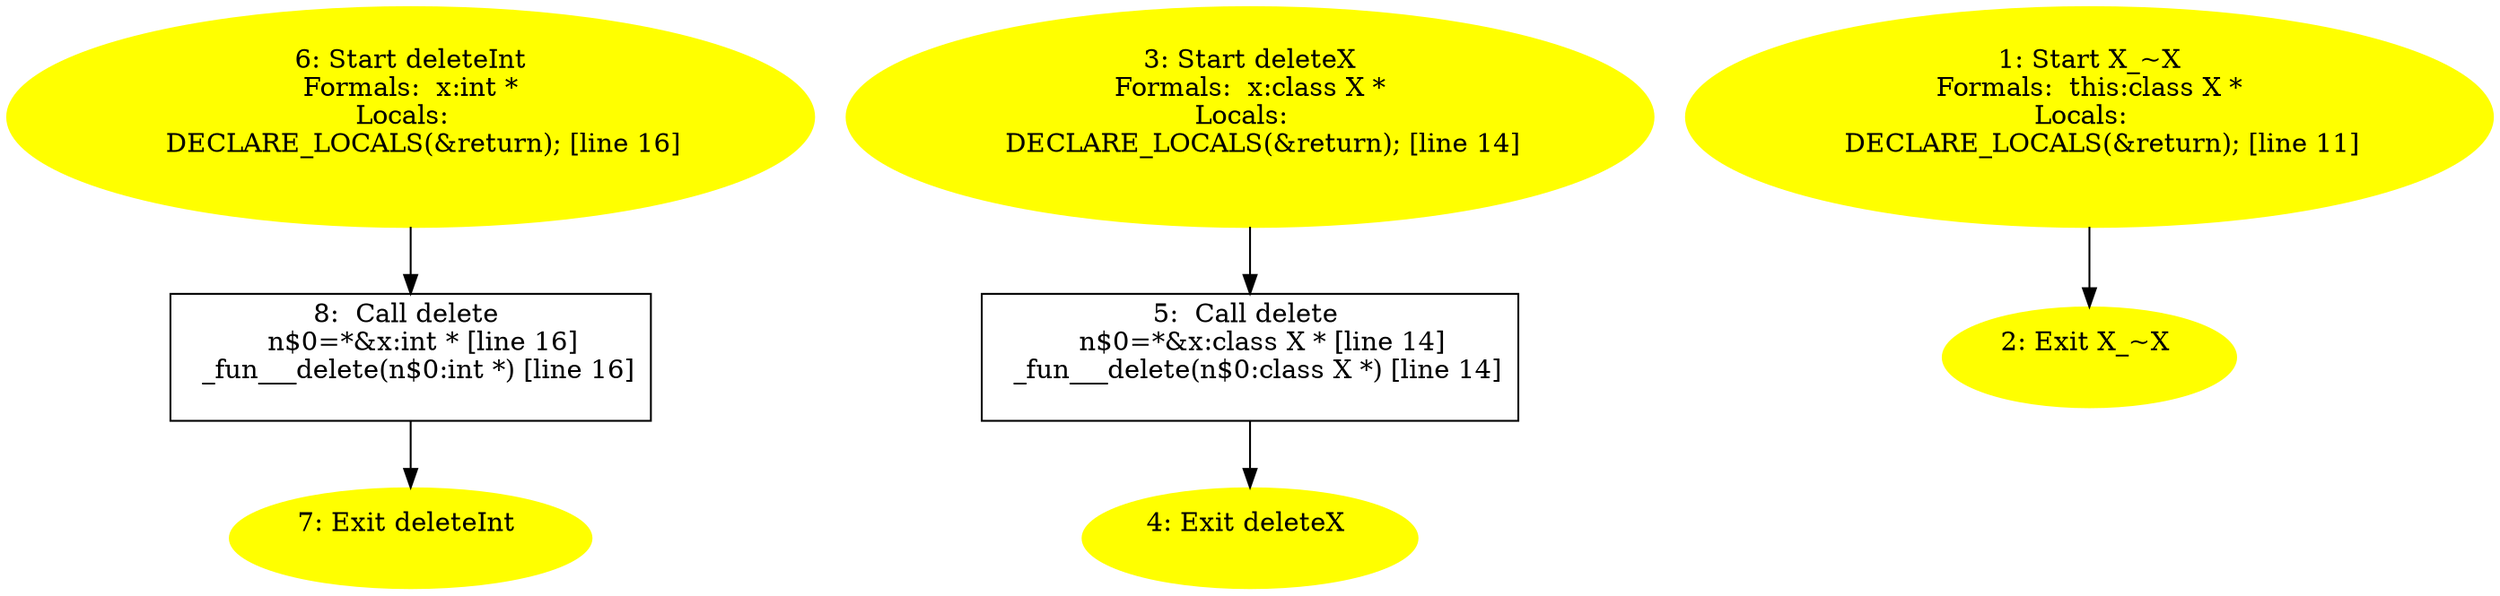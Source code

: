 /* @generated */
digraph iCFG {
8 [label="8:  Call delete \n   n$0=*&x:int * [line 16]\n  _fun___delete(n$0:int *) [line 16]\n " shape="box"]
	

	 8 -> 7 ;
7 [label="7: Exit deleteInt \n  " color=yellow style=filled]
	

6 [label="6: Start deleteInt\nFormals:  x:int *\nLocals:  \n   DECLARE_LOCALS(&return); [line 16]\n " color=yellow style=filled]
	

	 6 -> 8 ;
5 [label="5:  Call delete \n   n$0=*&x:class X * [line 14]\n  _fun___delete(n$0:class X *) [line 14]\n " shape="box"]
	

	 5 -> 4 ;
4 [label="4: Exit deleteX \n  " color=yellow style=filled]
	

3 [label="3: Start deleteX\nFormals:  x:class X *\nLocals:  \n   DECLARE_LOCALS(&return); [line 14]\n " color=yellow style=filled]
	

	 3 -> 5 ;
2 [label="2: Exit X_~X \n  " color=yellow style=filled]
	

1 [label="1: Start X_~X\nFormals:  this:class X *\nLocals:  \n   DECLARE_LOCALS(&return); [line 11]\n " color=yellow style=filled]
	

	 1 -> 2 ;
}
